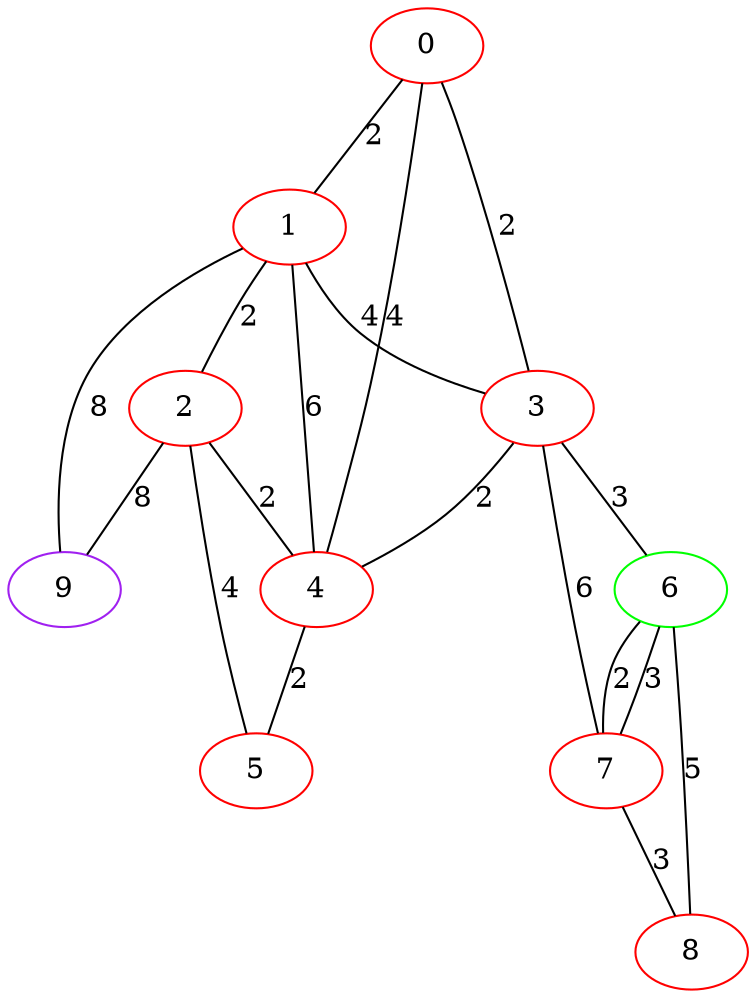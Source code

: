 graph "" {
0 [color=red, weight=1];
1 [color=red, weight=1];
2 [color=red, weight=1];
3 [color=red, weight=1];
4 [color=red, weight=1];
5 [color=red, weight=1];
6 [color=green, weight=2];
7 [color=red, weight=1];
8 [color=red, weight=1];
9 [color=purple, weight=4];
0 -- 1  [key=0, label=2];
0 -- 3  [key=0, label=2];
0 -- 4  [key=0, label=4];
1 -- 9  [key=0, label=8];
1 -- 2  [key=0, label=2];
1 -- 3  [key=0, label=4];
1 -- 4  [key=0, label=6];
2 -- 4  [key=0, label=2];
2 -- 5  [key=0, label=4];
2 -- 9  [key=0, label=8];
3 -- 4  [key=0, label=2];
3 -- 6  [key=0, label=3];
3 -- 7  [key=0, label=6];
4 -- 5  [key=0, label=2];
6 -- 8  [key=0, label=5];
6 -- 7  [key=0, label=3];
6 -- 7  [key=1, label=2];
7 -- 8  [key=0, label=3];
}
